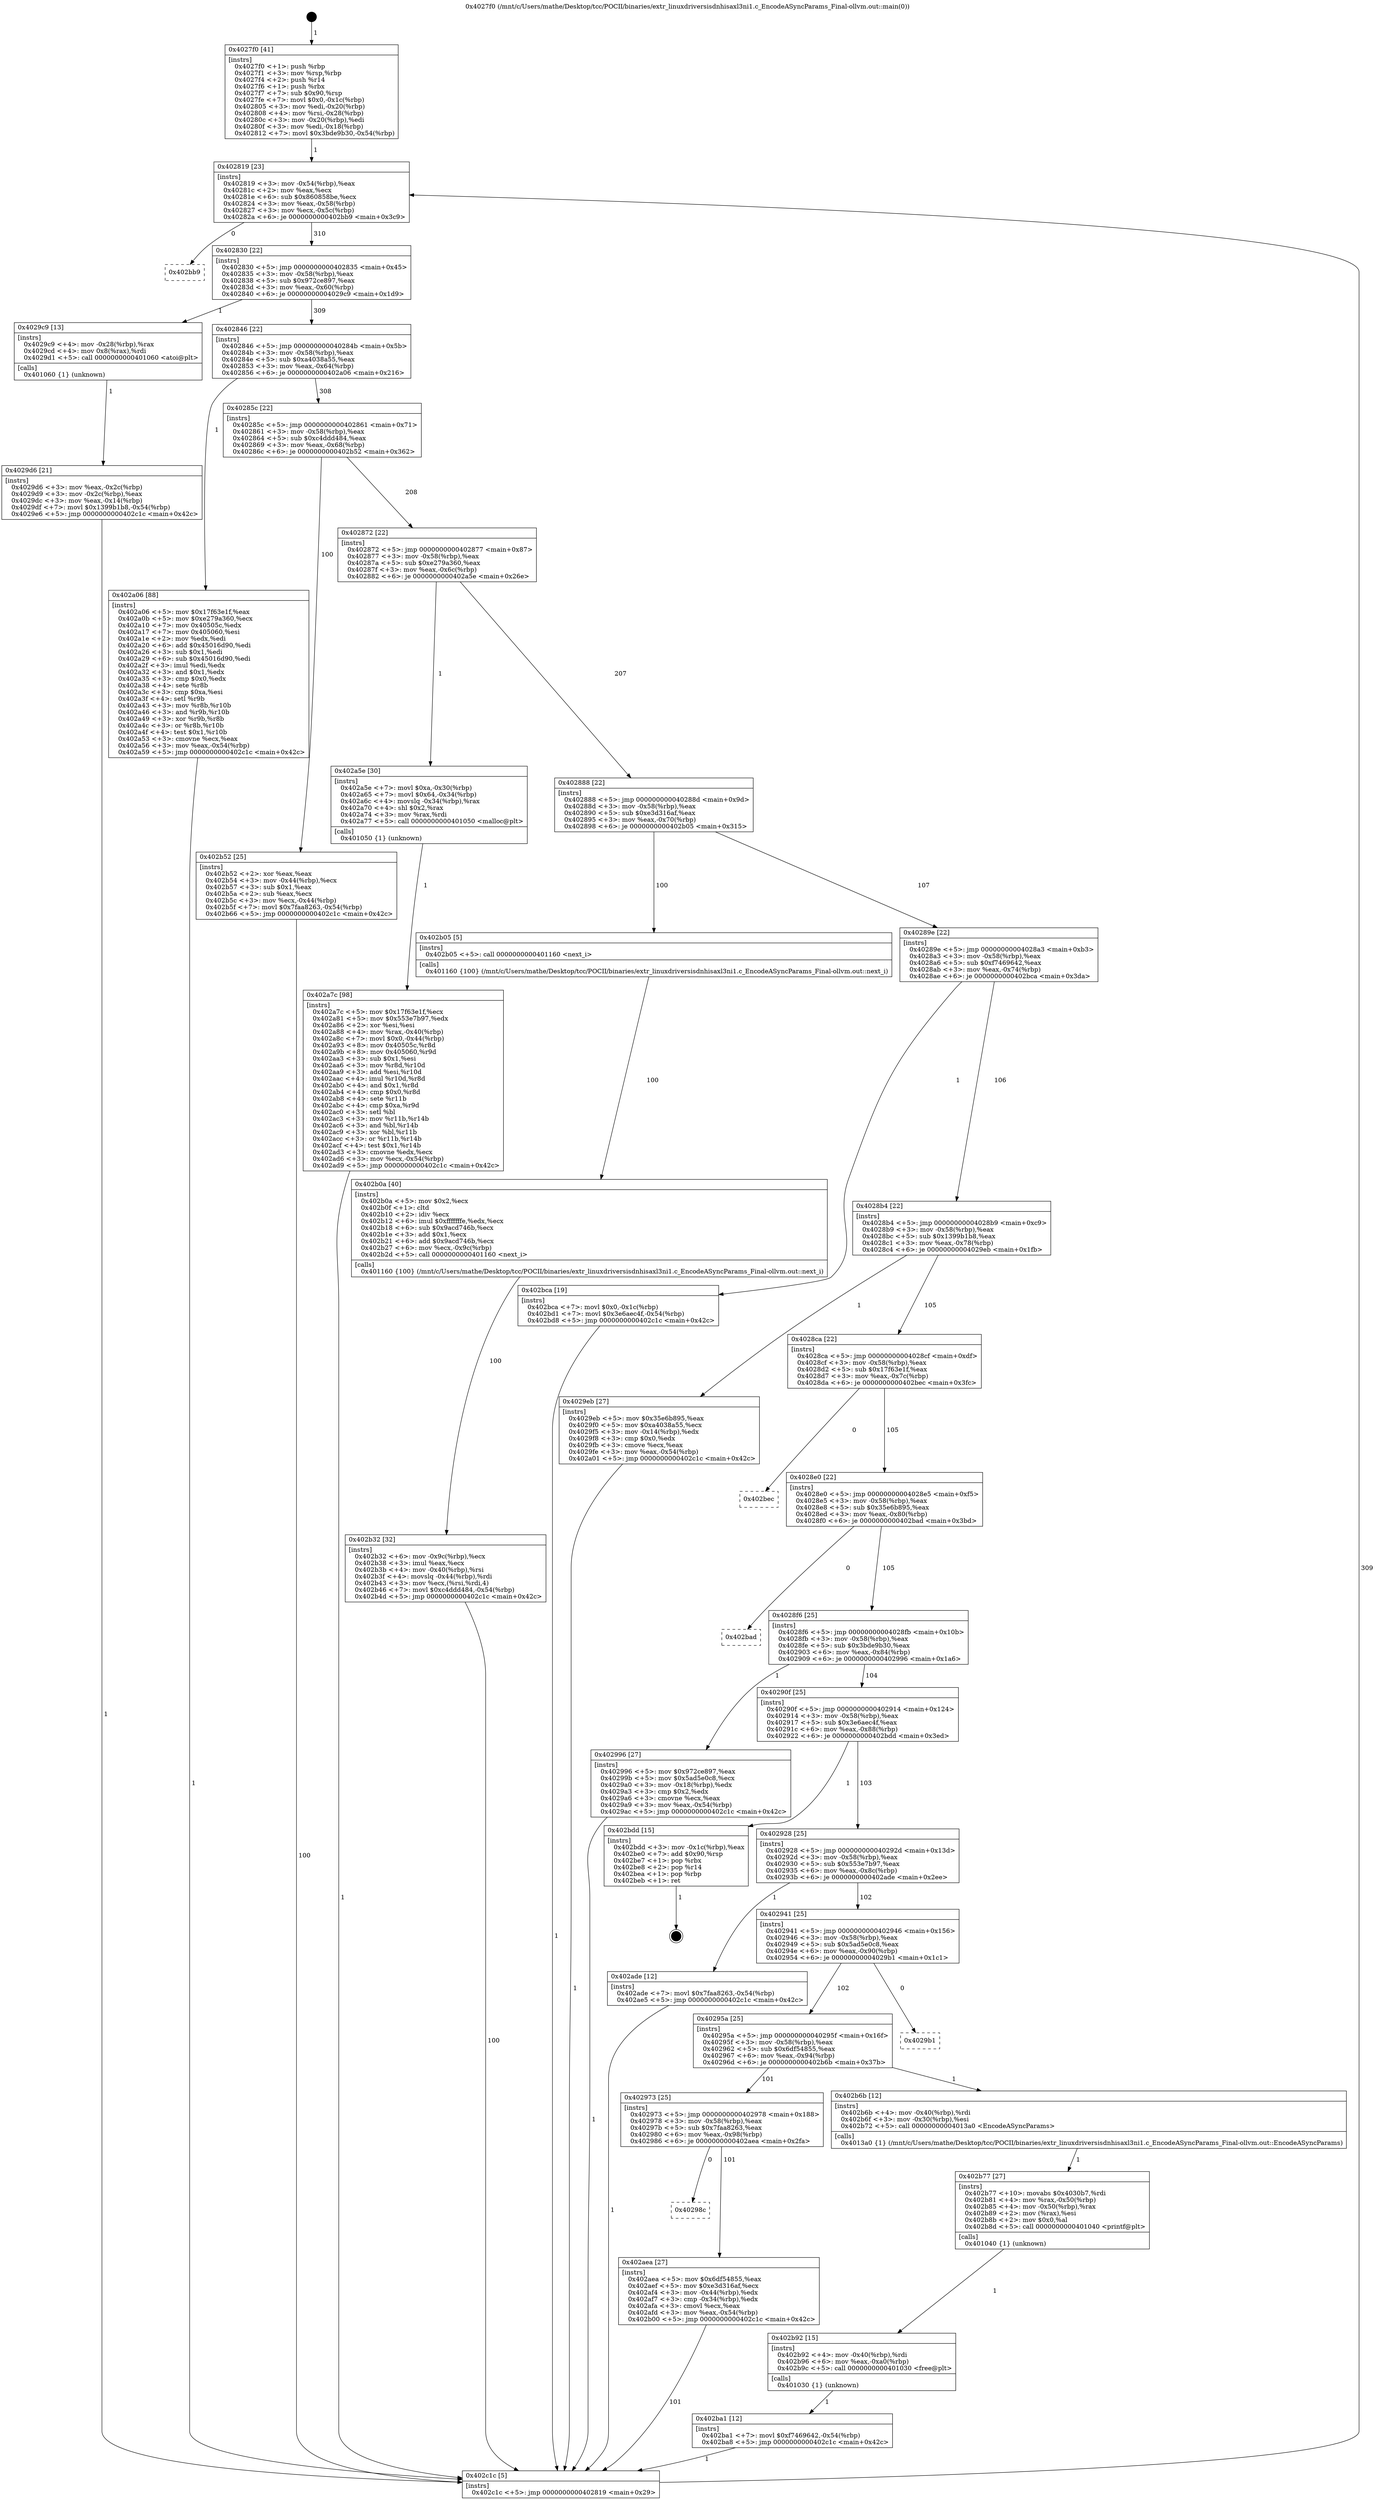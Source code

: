 digraph "0x4027f0" {
  label = "0x4027f0 (/mnt/c/Users/mathe/Desktop/tcc/POCII/binaries/extr_linuxdriversisdnhisaxl3ni1.c_EncodeASyncParams_Final-ollvm.out::main(0))"
  labelloc = "t"
  node[shape=record]

  Entry [label="",width=0.3,height=0.3,shape=circle,fillcolor=black,style=filled]
  "0x402819" [label="{
     0x402819 [23]\l
     | [instrs]\l
     &nbsp;&nbsp;0x402819 \<+3\>: mov -0x54(%rbp),%eax\l
     &nbsp;&nbsp;0x40281c \<+2\>: mov %eax,%ecx\l
     &nbsp;&nbsp;0x40281e \<+6\>: sub $0x860858be,%ecx\l
     &nbsp;&nbsp;0x402824 \<+3\>: mov %eax,-0x58(%rbp)\l
     &nbsp;&nbsp;0x402827 \<+3\>: mov %ecx,-0x5c(%rbp)\l
     &nbsp;&nbsp;0x40282a \<+6\>: je 0000000000402bb9 \<main+0x3c9\>\l
  }"]
  "0x402bb9" [label="{
     0x402bb9\l
  }", style=dashed]
  "0x402830" [label="{
     0x402830 [22]\l
     | [instrs]\l
     &nbsp;&nbsp;0x402830 \<+5\>: jmp 0000000000402835 \<main+0x45\>\l
     &nbsp;&nbsp;0x402835 \<+3\>: mov -0x58(%rbp),%eax\l
     &nbsp;&nbsp;0x402838 \<+5\>: sub $0x972ce897,%eax\l
     &nbsp;&nbsp;0x40283d \<+3\>: mov %eax,-0x60(%rbp)\l
     &nbsp;&nbsp;0x402840 \<+6\>: je 00000000004029c9 \<main+0x1d9\>\l
  }"]
  Exit [label="",width=0.3,height=0.3,shape=circle,fillcolor=black,style=filled,peripheries=2]
  "0x4029c9" [label="{
     0x4029c9 [13]\l
     | [instrs]\l
     &nbsp;&nbsp;0x4029c9 \<+4\>: mov -0x28(%rbp),%rax\l
     &nbsp;&nbsp;0x4029cd \<+4\>: mov 0x8(%rax),%rdi\l
     &nbsp;&nbsp;0x4029d1 \<+5\>: call 0000000000401060 \<atoi@plt\>\l
     | [calls]\l
     &nbsp;&nbsp;0x401060 \{1\} (unknown)\l
  }"]
  "0x402846" [label="{
     0x402846 [22]\l
     | [instrs]\l
     &nbsp;&nbsp;0x402846 \<+5\>: jmp 000000000040284b \<main+0x5b\>\l
     &nbsp;&nbsp;0x40284b \<+3\>: mov -0x58(%rbp),%eax\l
     &nbsp;&nbsp;0x40284e \<+5\>: sub $0xa4038a55,%eax\l
     &nbsp;&nbsp;0x402853 \<+3\>: mov %eax,-0x64(%rbp)\l
     &nbsp;&nbsp;0x402856 \<+6\>: je 0000000000402a06 \<main+0x216\>\l
  }"]
  "0x402ba1" [label="{
     0x402ba1 [12]\l
     | [instrs]\l
     &nbsp;&nbsp;0x402ba1 \<+7\>: movl $0xf7469642,-0x54(%rbp)\l
     &nbsp;&nbsp;0x402ba8 \<+5\>: jmp 0000000000402c1c \<main+0x42c\>\l
  }"]
  "0x402a06" [label="{
     0x402a06 [88]\l
     | [instrs]\l
     &nbsp;&nbsp;0x402a06 \<+5\>: mov $0x17f63e1f,%eax\l
     &nbsp;&nbsp;0x402a0b \<+5\>: mov $0xe279a360,%ecx\l
     &nbsp;&nbsp;0x402a10 \<+7\>: mov 0x40505c,%edx\l
     &nbsp;&nbsp;0x402a17 \<+7\>: mov 0x405060,%esi\l
     &nbsp;&nbsp;0x402a1e \<+2\>: mov %edx,%edi\l
     &nbsp;&nbsp;0x402a20 \<+6\>: add $0x45016d90,%edi\l
     &nbsp;&nbsp;0x402a26 \<+3\>: sub $0x1,%edi\l
     &nbsp;&nbsp;0x402a29 \<+6\>: sub $0x45016d90,%edi\l
     &nbsp;&nbsp;0x402a2f \<+3\>: imul %edi,%edx\l
     &nbsp;&nbsp;0x402a32 \<+3\>: and $0x1,%edx\l
     &nbsp;&nbsp;0x402a35 \<+3\>: cmp $0x0,%edx\l
     &nbsp;&nbsp;0x402a38 \<+4\>: sete %r8b\l
     &nbsp;&nbsp;0x402a3c \<+3\>: cmp $0xa,%esi\l
     &nbsp;&nbsp;0x402a3f \<+4\>: setl %r9b\l
     &nbsp;&nbsp;0x402a43 \<+3\>: mov %r8b,%r10b\l
     &nbsp;&nbsp;0x402a46 \<+3\>: and %r9b,%r10b\l
     &nbsp;&nbsp;0x402a49 \<+3\>: xor %r9b,%r8b\l
     &nbsp;&nbsp;0x402a4c \<+3\>: or %r8b,%r10b\l
     &nbsp;&nbsp;0x402a4f \<+4\>: test $0x1,%r10b\l
     &nbsp;&nbsp;0x402a53 \<+3\>: cmovne %ecx,%eax\l
     &nbsp;&nbsp;0x402a56 \<+3\>: mov %eax,-0x54(%rbp)\l
     &nbsp;&nbsp;0x402a59 \<+5\>: jmp 0000000000402c1c \<main+0x42c\>\l
  }"]
  "0x40285c" [label="{
     0x40285c [22]\l
     | [instrs]\l
     &nbsp;&nbsp;0x40285c \<+5\>: jmp 0000000000402861 \<main+0x71\>\l
     &nbsp;&nbsp;0x402861 \<+3\>: mov -0x58(%rbp),%eax\l
     &nbsp;&nbsp;0x402864 \<+5\>: sub $0xc4ddd484,%eax\l
     &nbsp;&nbsp;0x402869 \<+3\>: mov %eax,-0x68(%rbp)\l
     &nbsp;&nbsp;0x40286c \<+6\>: je 0000000000402b52 \<main+0x362\>\l
  }"]
  "0x402b92" [label="{
     0x402b92 [15]\l
     | [instrs]\l
     &nbsp;&nbsp;0x402b92 \<+4\>: mov -0x40(%rbp),%rdi\l
     &nbsp;&nbsp;0x402b96 \<+6\>: mov %eax,-0xa0(%rbp)\l
     &nbsp;&nbsp;0x402b9c \<+5\>: call 0000000000401030 \<free@plt\>\l
     | [calls]\l
     &nbsp;&nbsp;0x401030 \{1\} (unknown)\l
  }"]
  "0x402b52" [label="{
     0x402b52 [25]\l
     | [instrs]\l
     &nbsp;&nbsp;0x402b52 \<+2\>: xor %eax,%eax\l
     &nbsp;&nbsp;0x402b54 \<+3\>: mov -0x44(%rbp),%ecx\l
     &nbsp;&nbsp;0x402b57 \<+3\>: sub $0x1,%eax\l
     &nbsp;&nbsp;0x402b5a \<+2\>: sub %eax,%ecx\l
     &nbsp;&nbsp;0x402b5c \<+3\>: mov %ecx,-0x44(%rbp)\l
     &nbsp;&nbsp;0x402b5f \<+7\>: movl $0x7faa8263,-0x54(%rbp)\l
     &nbsp;&nbsp;0x402b66 \<+5\>: jmp 0000000000402c1c \<main+0x42c\>\l
  }"]
  "0x402872" [label="{
     0x402872 [22]\l
     | [instrs]\l
     &nbsp;&nbsp;0x402872 \<+5\>: jmp 0000000000402877 \<main+0x87\>\l
     &nbsp;&nbsp;0x402877 \<+3\>: mov -0x58(%rbp),%eax\l
     &nbsp;&nbsp;0x40287a \<+5\>: sub $0xe279a360,%eax\l
     &nbsp;&nbsp;0x40287f \<+3\>: mov %eax,-0x6c(%rbp)\l
     &nbsp;&nbsp;0x402882 \<+6\>: je 0000000000402a5e \<main+0x26e\>\l
  }"]
  "0x402b77" [label="{
     0x402b77 [27]\l
     | [instrs]\l
     &nbsp;&nbsp;0x402b77 \<+10\>: movabs $0x4030b7,%rdi\l
     &nbsp;&nbsp;0x402b81 \<+4\>: mov %rax,-0x50(%rbp)\l
     &nbsp;&nbsp;0x402b85 \<+4\>: mov -0x50(%rbp),%rax\l
     &nbsp;&nbsp;0x402b89 \<+2\>: mov (%rax),%esi\l
     &nbsp;&nbsp;0x402b8b \<+2\>: mov $0x0,%al\l
     &nbsp;&nbsp;0x402b8d \<+5\>: call 0000000000401040 \<printf@plt\>\l
     | [calls]\l
     &nbsp;&nbsp;0x401040 \{1\} (unknown)\l
  }"]
  "0x402a5e" [label="{
     0x402a5e [30]\l
     | [instrs]\l
     &nbsp;&nbsp;0x402a5e \<+7\>: movl $0xa,-0x30(%rbp)\l
     &nbsp;&nbsp;0x402a65 \<+7\>: movl $0x64,-0x34(%rbp)\l
     &nbsp;&nbsp;0x402a6c \<+4\>: movslq -0x34(%rbp),%rax\l
     &nbsp;&nbsp;0x402a70 \<+4\>: shl $0x2,%rax\l
     &nbsp;&nbsp;0x402a74 \<+3\>: mov %rax,%rdi\l
     &nbsp;&nbsp;0x402a77 \<+5\>: call 0000000000401050 \<malloc@plt\>\l
     | [calls]\l
     &nbsp;&nbsp;0x401050 \{1\} (unknown)\l
  }"]
  "0x402888" [label="{
     0x402888 [22]\l
     | [instrs]\l
     &nbsp;&nbsp;0x402888 \<+5\>: jmp 000000000040288d \<main+0x9d\>\l
     &nbsp;&nbsp;0x40288d \<+3\>: mov -0x58(%rbp),%eax\l
     &nbsp;&nbsp;0x402890 \<+5\>: sub $0xe3d316af,%eax\l
     &nbsp;&nbsp;0x402895 \<+3\>: mov %eax,-0x70(%rbp)\l
     &nbsp;&nbsp;0x402898 \<+6\>: je 0000000000402b05 \<main+0x315\>\l
  }"]
  "0x402b32" [label="{
     0x402b32 [32]\l
     | [instrs]\l
     &nbsp;&nbsp;0x402b32 \<+6\>: mov -0x9c(%rbp),%ecx\l
     &nbsp;&nbsp;0x402b38 \<+3\>: imul %eax,%ecx\l
     &nbsp;&nbsp;0x402b3b \<+4\>: mov -0x40(%rbp),%rsi\l
     &nbsp;&nbsp;0x402b3f \<+4\>: movslq -0x44(%rbp),%rdi\l
     &nbsp;&nbsp;0x402b43 \<+3\>: mov %ecx,(%rsi,%rdi,4)\l
     &nbsp;&nbsp;0x402b46 \<+7\>: movl $0xc4ddd484,-0x54(%rbp)\l
     &nbsp;&nbsp;0x402b4d \<+5\>: jmp 0000000000402c1c \<main+0x42c\>\l
  }"]
  "0x402b05" [label="{
     0x402b05 [5]\l
     | [instrs]\l
     &nbsp;&nbsp;0x402b05 \<+5\>: call 0000000000401160 \<next_i\>\l
     | [calls]\l
     &nbsp;&nbsp;0x401160 \{100\} (/mnt/c/Users/mathe/Desktop/tcc/POCII/binaries/extr_linuxdriversisdnhisaxl3ni1.c_EncodeASyncParams_Final-ollvm.out::next_i)\l
  }"]
  "0x40289e" [label="{
     0x40289e [22]\l
     | [instrs]\l
     &nbsp;&nbsp;0x40289e \<+5\>: jmp 00000000004028a3 \<main+0xb3\>\l
     &nbsp;&nbsp;0x4028a3 \<+3\>: mov -0x58(%rbp),%eax\l
     &nbsp;&nbsp;0x4028a6 \<+5\>: sub $0xf7469642,%eax\l
     &nbsp;&nbsp;0x4028ab \<+3\>: mov %eax,-0x74(%rbp)\l
     &nbsp;&nbsp;0x4028ae \<+6\>: je 0000000000402bca \<main+0x3da\>\l
  }"]
  "0x402b0a" [label="{
     0x402b0a [40]\l
     | [instrs]\l
     &nbsp;&nbsp;0x402b0a \<+5\>: mov $0x2,%ecx\l
     &nbsp;&nbsp;0x402b0f \<+1\>: cltd\l
     &nbsp;&nbsp;0x402b10 \<+2\>: idiv %ecx\l
     &nbsp;&nbsp;0x402b12 \<+6\>: imul $0xfffffffe,%edx,%ecx\l
     &nbsp;&nbsp;0x402b18 \<+6\>: sub $0x9acd746b,%ecx\l
     &nbsp;&nbsp;0x402b1e \<+3\>: add $0x1,%ecx\l
     &nbsp;&nbsp;0x402b21 \<+6\>: add $0x9acd746b,%ecx\l
     &nbsp;&nbsp;0x402b27 \<+6\>: mov %ecx,-0x9c(%rbp)\l
     &nbsp;&nbsp;0x402b2d \<+5\>: call 0000000000401160 \<next_i\>\l
     | [calls]\l
     &nbsp;&nbsp;0x401160 \{100\} (/mnt/c/Users/mathe/Desktop/tcc/POCII/binaries/extr_linuxdriversisdnhisaxl3ni1.c_EncodeASyncParams_Final-ollvm.out::next_i)\l
  }"]
  "0x402bca" [label="{
     0x402bca [19]\l
     | [instrs]\l
     &nbsp;&nbsp;0x402bca \<+7\>: movl $0x0,-0x1c(%rbp)\l
     &nbsp;&nbsp;0x402bd1 \<+7\>: movl $0x3e6aec4f,-0x54(%rbp)\l
     &nbsp;&nbsp;0x402bd8 \<+5\>: jmp 0000000000402c1c \<main+0x42c\>\l
  }"]
  "0x4028b4" [label="{
     0x4028b4 [22]\l
     | [instrs]\l
     &nbsp;&nbsp;0x4028b4 \<+5\>: jmp 00000000004028b9 \<main+0xc9\>\l
     &nbsp;&nbsp;0x4028b9 \<+3\>: mov -0x58(%rbp),%eax\l
     &nbsp;&nbsp;0x4028bc \<+5\>: sub $0x1399b1b8,%eax\l
     &nbsp;&nbsp;0x4028c1 \<+3\>: mov %eax,-0x78(%rbp)\l
     &nbsp;&nbsp;0x4028c4 \<+6\>: je 00000000004029eb \<main+0x1fb\>\l
  }"]
  "0x40298c" [label="{
     0x40298c\l
  }", style=dashed]
  "0x4029eb" [label="{
     0x4029eb [27]\l
     | [instrs]\l
     &nbsp;&nbsp;0x4029eb \<+5\>: mov $0x35e6b895,%eax\l
     &nbsp;&nbsp;0x4029f0 \<+5\>: mov $0xa4038a55,%ecx\l
     &nbsp;&nbsp;0x4029f5 \<+3\>: mov -0x14(%rbp),%edx\l
     &nbsp;&nbsp;0x4029f8 \<+3\>: cmp $0x0,%edx\l
     &nbsp;&nbsp;0x4029fb \<+3\>: cmove %ecx,%eax\l
     &nbsp;&nbsp;0x4029fe \<+3\>: mov %eax,-0x54(%rbp)\l
     &nbsp;&nbsp;0x402a01 \<+5\>: jmp 0000000000402c1c \<main+0x42c\>\l
  }"]
  "0x4028ca" [label="{
     0x4028ca [22]\l
     | [instrs]\l
     &nbsp;&nbsp;0x4028ca \<+5\>: jmp 00000000004028cf \<main+0xdf\>\l
     &nbsp;&nbsp;0x4028cf \<+3\>: mov -0x58(%rbp),%eax\l
     &nbsp;&nbsp;0x4028d2 \<+5\>: sub $0x17f63e1f,%eax\l
     &nbsp;&nbsp;0x4028d7 \<+3\>: mov %eax,-0x7c(%rbp)\l
     &nbsp;&nbsp;0x4028da \<+6\>: je 0000000000402bec \<main+0x3fc\>\l
  }"]
  "0x402aea" [label="{
     0x402aea [27]\l
     | [instrs]\l
     &nbsp;&nbsp;0x402aea \<+5\>: mov $0x6df54855,%eax\l
     &nbsp;&nbsp;0x402aef \<+5\>: mov $0xe3d316af,%ecx\l
     &nbsp;&nbsp;0x402af4 \<+3\>: mov -0x44(%rbp),%edx\l
     &nbsp;&nbsp;0x402af7 \<+3\>: cmp -0x34(%rbp),%edx\l
     &nbsp;&nbsp;0x402afa \<+3\>: cmovl %ecx,%eax\l
     &nbsp;&nbsp;0x402afd \<+3\>: mov %eax,-0x54(%rbp)\l
     &nbsp;&nbsp;0x402b00 \<+5\>: jmp 0000000000402c1c \<main+0x42c\>\l
  }"]
  "0x402bec" [label="{
     0x402bec\l
  }", style=dashed]
  "0x4028e0" [label="{
     0x4028e0 [22]\l
     | [instrs]\l
     &nbsp;&nbsp;0x4028e0 \<+5\>: jmp 00000000004028e5 \<main+0xf5\>\l
     &nbsp;&nbsp;0x4028e5 \<+3\>: mov -0x58(%rbp),%eax\l
     &nbsp;&nbsp;0x4028e8 \<+5\>: sub $0x35e6b895,%eax\l
     &nbsp;&nbsp;0x4028ed \<+3\>: mov %eax,-0x80(%rbp)\l
     &nbsp;&nbsp;0x4028f0 \<+6\>: je 0000000000402bad \<main+0x3bd\>\l
  }"]
  "0x402973" [label="{
     0x402973 [25]\l
     | [instrs]\l
     &nbsp;&nbsp;0x402973 \<+5\>: jmp 0000000000402978 \<main+0x188\>\l
     &nbsp;&nbsp;0x402978 \<+3\>: mov -0x58(%rbp),%eax\l
     &nbsp;&nbsp;0x40297b \<+5\>: sub $0x7faa8263,%eax\l
     &nbsp;&nbsp;0x402980 \<+6\>: mov %eax,-0x98(%rbp)\l
     &nbsp;&nbsp;0x402986 \<+6\>: je 0000000000402aea \<main+0x2fa\>\l
  }"]
  "0x402bad" [label="{
     0x402bad\l
  }", style=dashed]
  "0x4028f6" [label="{
     0x4028f6 [25]\l
     | [instrs]\l
     &nbsp;&nbsp;0x4028f6 \<+5\>: jmp 00000000004028fb \<main+0x10b\>\l
     &nbsp;&nbsp;0x4028fb \<+3\>: mov -0x58(%rbp),%eax\l
     &nbsp;&nbsp;0x4028fe \<+5\>: sub $0x3bde9b30,%eax\l
     &nbsp;&nbsp;0x402903 \<+6\>: mov %eax,-0x84(%rbp)\l
     &nbsp;&nbsp;0x402909 \<+6\>: je 0000000000402996 \<main+0x1a6\>\l
  }"]
  "0x402b6b" [label="{
     0x402b6b [12]\l
     | [instrs]\l
     &nbsp;&nbsp;0x402b6b \<+4\>: mov -0x40(%rbp),%rdi\l
     &nbsp;&nbsp;0x402b6f \<+3\>: mov -0x30(%rbp),%esi\l
     &nbsp;&nbsp;0x402b72 \<+5\>: call 00000000004013a0 \<EncodeASyncParams\>\l
     | [calls]\l
     &nbsp;&nbsp;0x4013a0 \{1\} (/mnt/c/Users/mathe/Desktop/tcc/POCII/binaries/extr_linuxdriversisdnhisaxl3ni1.c_EncodeASyncParams_Final-ollvm.out::EncodeASyncParams)\l
  }"]
  "0x402996" [label="{
     0x402996 [27]\l
     | [instrs]\l
     &nbsp;&nbsp;0x402996 \<+5\>: mov $0x972ce897,%eax\l
     &nbsp;&nbsp;0x40299b \<+5\>: mov $0x5ad5e0c8,%ecx\l
     &nbsp;&nbsp;0x4029a0 \<+3\>: mov -0x18(%rbp),%edx\l
     &nbsp;&nbsp;0x4029a3 \<+3\>: cmp $0x2,%edx\l
     &nbsp;&nbsp;0x4029a6 \<+3\>: cmovne %ecx,%eax\l
     &nbsp;&nbsp;0x4029a9 \<+3\>: mov %eax,-0x54(%rbp)\l
     &nbsp;&nbsp;0x4029ac \<+5\>: jmp 0000000000402c1c \<main+0x42c\>\l
  }"]
  "0x40290f" [label="{
     0x40290f [25]\l
     | [instrs]\l
     &nbsp;&nbsp;0x40290f \<+5\>: jmp 0000000000402914 \<main+0x124\>\l
     &nbsp;&nbsp;0x402914 \<+3\>: mov -0x58(%rbp),%eax\l
     &nbsp;&nbsp;0x402917 \<+5\>: sub $0x3e6aec4f,%eax\l
     &nbsp;&nbsp;0x40291c \<+6\>: mov %eax,-0x88(%rbp)\l
     &nbsp;&nbsp;0x402922 \<+6\>: je 0000000000402bdd \<main+0x3ed\>\l
  }"]
  "0x402c1c" [label="{
     0x402c1c [5]\l
     | [instrs]\l
     &nbsp;&nbsp;0x402c1c \<+5\>: jmp 0000000000402819 \<main+0x29\>\l
  }"]
  "0x4027f0" [label="{
     0x4027f0 [41]\l
     | [instrs]\l
     &nbsp;&nbsp;0x4027f0 \<+1\>: push %rbp\l
     &nbsp;&nbsp;0x4027f1 \<+3\>: mov %rsp,%rbp\l
     &nbsp;&nbsp;0x4027f4 \<+2\>: push %r14\l
     &nbsp;&nbsp;0x4027f6 \<+1\>: push %rbx\l
     &nbsp;&nbsp;0x4027f7 \<+7\>: sub $0x90,%rsp\l
     &nbsp;&nbsp;0x4027fe \<+7\>: movl $0x0,-0x1c(%rbp)\l
     &nbsp;&nbsp;0x402805 \<+3\>: mov %edi,-0x20(%rbp)\l
     &nbsp;&nbsp;0x402808 \<+4\>: mov %rsi,-0x28(%rbp)\l
     &nbsp;&nbsp;0x40280c \<+3\>: mov -0x20(%rbp),%edi\l
     &nbsp;&nbsp;0x40280f \<+3\>: mov %edi,-0x18(%rbp)\l
     &nbsp;&nbsp;0x402812 \<+7\>: movl $0x3bde9b30,-0x54(%rbp)\l
  }"]
  "0x4029d6" [label="{
     0x4029d6 [21]\l
     | [instrs]\l
     &nbsp;&nbsp;0x4029d6 \<+3\>: mov %eax,-0x2c(%rbp)\l
     &nbsp;&nbsp;0x4029d9 \<+3\>: mov -0x2c(%rbp),%eax\l
     &nbsp;&nbsp;0x4029dc \<+3\>: mov %eax,-0x14(%rbp)\l
     &nbsp;&nbsp;0x4029df \<+7\>: movl $0x1399b1b8,-0x54(%rbp)\l
     &nbsp;&nbsp;0x4029e6 \<+5\>: jmp 0000000000402c1c \<main+0x42c\>\l
  }"]
  "0x402a7c" [label="{
     0x402a7c [98]\l
     | [instrs]\l
     &nbsp;&nbsp;0x402a7c \<+5\>: mov $0x17f63e1f,%ecx\l
     &nbsp;&nbsp;0x402a81 \<+5\>: mov $0x553e7b97,%edx\l
     &nbsp;&nbsp;0x402a86 \<+2\>: xor %esi,%esi\l
     &nbsp;&nbsp;0x402a88 \<+4\>: mov %rax,-0x40(%rbp)\l
     &nbsp;&nbsp;0x402a8c \<+7\>: movl $0x0,-0x44(%rbp)\l
     &nbsp;&nbsp;0x402a93 \<+8\>: mov 0x40505c,%r8d\l
     &nbsp;&nbsp;0x402a9b \<+8\>: mov 0x405060,%r9d\l
     &nbsp;&nbsp;0x402aa3 \<+3\>: sub $0x1,%esi\l
     &nbsp;&nbsp;0x402aa6 \<+3\>: mov %r8d,%r10d\l
     &nbsp;&nbsp;0x402aa9 \<+3\>: add %esi,%r10d\l
     &nbsp;&nbsp;0x402aac \<+4\>: imul %r10d,%r8d\l
     &nbsp;&nbsp;0x402ab0 \<+4\>: and $0x1,%r8d\l
     &nbsp;&nbsp;0x402ab4 \<+4\>: cmp $0x0,%r8d\l
     &nbsp;&nbsp;0x402ab8 \<+4\>: sete %r11b\l
     &nbsp;&nbsp;0x402abc \<+4\>: cmp $0xa,%r9d\l
     &nbsp;&nbsp;0x402ac0 \<+3\>: setl %bl\l
     &nbsp;&nbsp;0x402ac3 \<+3\>: mov %r11b,%r14b\l
     &nbsp;&nbsp;0x402ac6 \<+3\>: and %bl,%r14b\l
     &nbsp;&nbsp;0x402ac9 \<+3\>: xor %bl,%r11b\l
     &nbsp;&nbsp;0x402acc \<+3\>: or %r11b,%r14b\l
     &nbsp;&nbsp;0x402acf \<+4\>: test $0x1,%r14b\l
     &nbsp;&nbsp;0x402ad3 \<+3\>: cmovne %edx,%ecx\l
     &nbsp;&nbsp;0x402ad6 \<+3\>: mov %ecx,-0x54(%rbp)\l
     &nbsp;&nbsp;0x402ad9 \<+5\>: jmp 0000000000402c1c \<main+0x42c\>\l
  }"]
  "0x40295a" [label="{
     0x40295a [25]\l
     | [instrs]\l
     &nbsp;&nbsp;0x40295a \<+5\>: jmp 000000000040295f \<main+0x16f\>\l
     &nbsp;&nbsp;0x40295f \<+3\>: mov -0x58(%rbp),%eax\l
     &nbsp;&nbsp;0x402962 \<+5\>: sub $0x6df54855,%eax\l
     &nbsp;&nbsp;0x402967 \<+6\>: mov %eax,-0x94(%rbp)\l
     &nbsp;&nbsp;0x40296d \<+6\>: je 0000000000402b6b \<main+0x37b\>\l
  }"]
  "0x402bdd" [label="{
     0x402bdd [15]\l
     | [instrs]\l
     &nbsp;&nbsp;0x402bdd \<+3\>: mov -0x1c(%rbp),%eax\l
     &nbsp;&nbsp;0x402be0 \<+7\>: add $0x90,%rsp\l
     &nbsp;&nbsp;0x402be7 \<+1\>: pop %rbx\l
     &nbsp;&nbsp;0x402be8 \<+2\>: pop %r14\l
     &nbsp;&nbsp;0x402bea \<+1\>: pop %rbp\l
     &nbsp;&nbsp;0x402beb \<+1\>: ret\l
  }"]
  "0x402928" [label="{
     0x402928 [25]\l
     | [instrs]\l
     &nbsp;&nbsp;0x402928 \<+5\>: jmp 000000000040292d \<main+0x13d\>\l
     &nbsp;&nbsp;0x40292d \<+3\>: mov -0x58(%rbp),%eax\l
     &nbsp;&nbsp;0x402930 \<+5\>: sub $0x553e7b97,%eax\l
     &nbsp;&nbsp;0x402935 \<+6\>: mov %eax,-0x8c(%rbp)\l
     &nbsp;&nbsp;0x40293b \<+6\>: je 0000000000402ade \<main+0x2ee\>\l
  }"]
  "0x4029b1" [label="{
     0x4029b1\l
  }", style=dashed]
  "0x402ade" [label="{
     0x402ade [12]\l
     | [instrs]\l
     &nbsp;&nbsp;0x402ade \<+7\>: movl $0x7faa8263,-0x54(%rbp)\l
     &nbsp;&nbsp;0x402ae5 \<+5\>: jmp 0000000000402c1c \<main+0x42c\>\l
  }"]
  "0x402941" [label="{
     0x402941 [25]\l
     | [instrs]\l
     &nbsp;&nbsp;0x402941 \<+5\>: jmp 0000000000402946 \<main+0x156\>\l
     &nbsp;&nbsp;0x402946 \<+3\>: mov -0x58(%rbp),%eax\l
     &nbsp;&nbsp;0x402949 \<+5\>: sub $0x5ad5e0c8,%eax\l
     &nbsp;&nbsp;0x40294e \<+6\>: mov %eax,-0x90(%rbp)\l
     &nbsp;&nbsp;0x402954 \<+6\>: je 00000000004029b1 \<main+0x1c1\>\l
  }"]
  Entry -> "0x4027f0" [label=" 1"]
  "0x402819" -> "0x402bb9" [label=" 0"]
  "0x402819" -> "0x402830" [label=" 310"]
  "0x402bdd" -> Exit [label=" 1"]
  "0x402830" -> "0x4029c9" [label=" 1"]
  "0x402830" -> "0x402846" [label=" 309"]
  "0x402bca" -> "0x402c1c" [label=" 1"]
  "0x402846" -> "0x402a06" [label=" 1"]
  "0x402846" -> "0x40285c" [label=" 308"]
  "0x402ba1" -> "0x402c1c" [label=" 1"]
  "0x40285c" -> "0x402b52" [label=" 100"]
  "0x40285c" -> "0x402872" [label=" 208"]
  "0x402b92" -> "0x402ba1" [label=" 1"]
  "0x402872" -> "0x402a5e" [label=" 1"]
  "0x402872" -> "0x402888" [label=" 207"]
  "0x402b77" -> "0x402b92" [label=" 1"]
  "0x402888" -> "0x402b05" [label=" 100"]
  "0x402888" -> "0x40289e" [label=" 107"]
  "0x402b6b" -> "0x402b77" [label=" 1"]
  "0x40289e" -> "0x402bca" [label=" 1"]
  "0x40289e" -> "0x4028b4" [label=" 106"]
  "0x402b52" -> "0x402c1c" [label=" 100"]
  "0x4028b4" -> "0x4029eb" [label=" 1"]
  "0x4028b4" -> "0x4028ca" [label=" 105"]
  "0x402b32" -> "0x402c1c" [label=" 100"]
  "0x4028ca" -> "0x402bec" [label=" 0"]
  "0x4028ca" -> "0x4028e0" [label=" 105"]
  "0x402b0a" -> "0x402b32" [label=" 100"]
  "0x4028e0" -> "0x402bad" [label=" 0"]
  "0x4028e0" -> "0x4028f6" [label=" 105"]
  "0x402aea" -> "0x402c1c" [label=" 101"]
  "0x4028f6" -> "0x402996" [label=" 1"]
  "0x4028f6" -> "0x40290f" [label=" 104"]
  "0x402996" -> "0x402c1c" [label=" 1"]
  "0x4027f0" -> "0x402819" [label=" 1"]
  "0x402c1c" -> "0x402819" [label=" 309"]
  "0x4029c9" -> "0x4029d6" [label=" 1"]
  "0x4029d6" -> "0x402c1c" [label=" 1"]
  "0x4029eb" -> "0x402c1c" [label=" 1"]
  "0x402a06" -> "0x402c1c" [label=" 1"]
  "0x402a5e" -> "0x402a7c" [label=" 1"]
  "0x402a7c" -> "0x402c1c" [label=" 1"]
  "0x402973" -> "0x40298c" [label=" 0"]
  "0x40290f" -> "0x402bdd" [label=" 1"]
  "0x40290f" -> "0x402928" [label=" 103"]
  "0x402b05" -> "0x402b0a" [label=" 100"]
  "0x402928" -> "0x402ade" [label=" 1"]
  "0x402928" -> "0x402941" [label=" 102"]
  "0x402ade" -> "0x402c1c" [label=" 1"]
  "0x40295a" -> "0x402973" [label=" 101"]
  "0x402941" -> "0x4029b1" [label=" 0"]
  "0x402941" -> "0x40295a" [label=" 102"]
  "0x402973" -> "0x402aea" [label=" 101"]
  "0x40295a" -> "0x402b6b" [label=" 1"]
}
